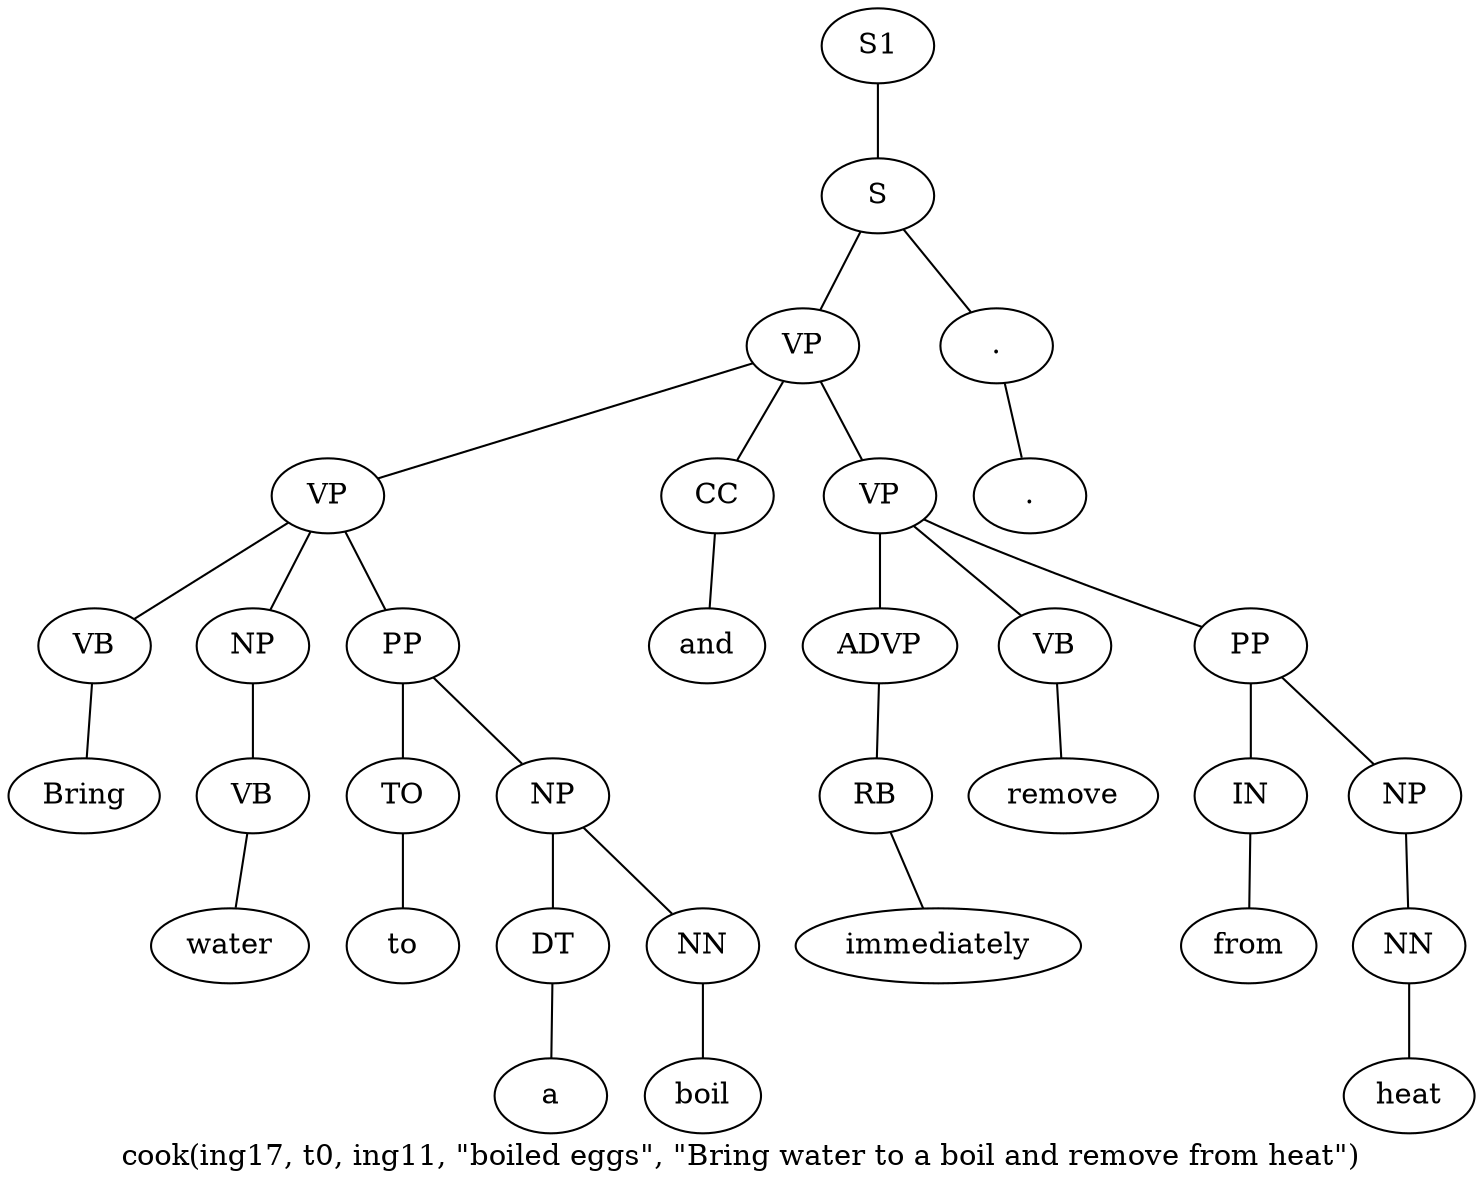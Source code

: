graph SyntaxGraph {
	label = "cook(ing17, t0, ing11, \"boiled eggs\", \"Bring water to a boil and remove from heat\")";
	Node0 [label="S1"];
	Node1 [label="S"];
	Node2 [label="VP"];
	Node3 [label="VP"];
	Node4 [label="VB"];
	Node5 [label="Bring"];
	Node6 [label="NP"];
	Node7 [label="VB"];
	Node8 [label="water"];
	Node9 [label="PP"];
	Node10 [label="TO"];
	Node11 [label="to"];
	Node12 [label="NP"];
	Node13 [label="DT"];
	Node14 [label="a"];
	Node15 [label="NN"];
	Node16 [label="boil"];
	Node17 [label="CC"];
	Node18 [label="and"];
	Node19 [label="VP"];
	Node20 [label="ADVP"];
	Node21 [label="RB"];
	Node22 [label="immediately"];
	Node23 [label="VB"];
	Node24 [label="remove"];
	Node25 [label="PP"];
	Node26 [label="IN"];
	Node27 [label="from"];
	Node28 [label="NP"];
	Node29 [label="NN"];
	Node30 [label="heat"];
	Node31 [label="."];
	Node32 [label="."];

	Node0 -- Node1;
	Node1 -- Node2;
	Node1 -- Node31;
	Node2 -- Node3;
	Node2 -- Node17;
	Node2 -- Node19;
	Node3 -- Node4;
	Node3 -- Node6;
	Node3 -- Node9;
	Node4 -- Node5;
	Node6 -- Node7;
	Node7 -- Node8;
	Node9 -- Node10;
	Node9 -- Node12;
	Node10 -- Node11;
	Node12 -- Node13;
	Node12 -- Node15;
	Node13 -- Node14;
	Node15 -- Node16;
	Node17 -- Node18;
	Node19 -- Node20;
	Node19 -- Node23;
	Node19 -- Node25;
	Node20 -- Node21;
	Node21 -- Node22;
	Node23 -- Node24;
	Node25 -- Node26;
	Node25 -- Node28;
	Node26 -- Node27;
	Node28 -- Node29;
	Node29 -- Node30;
	Node31 -- Node32;
}